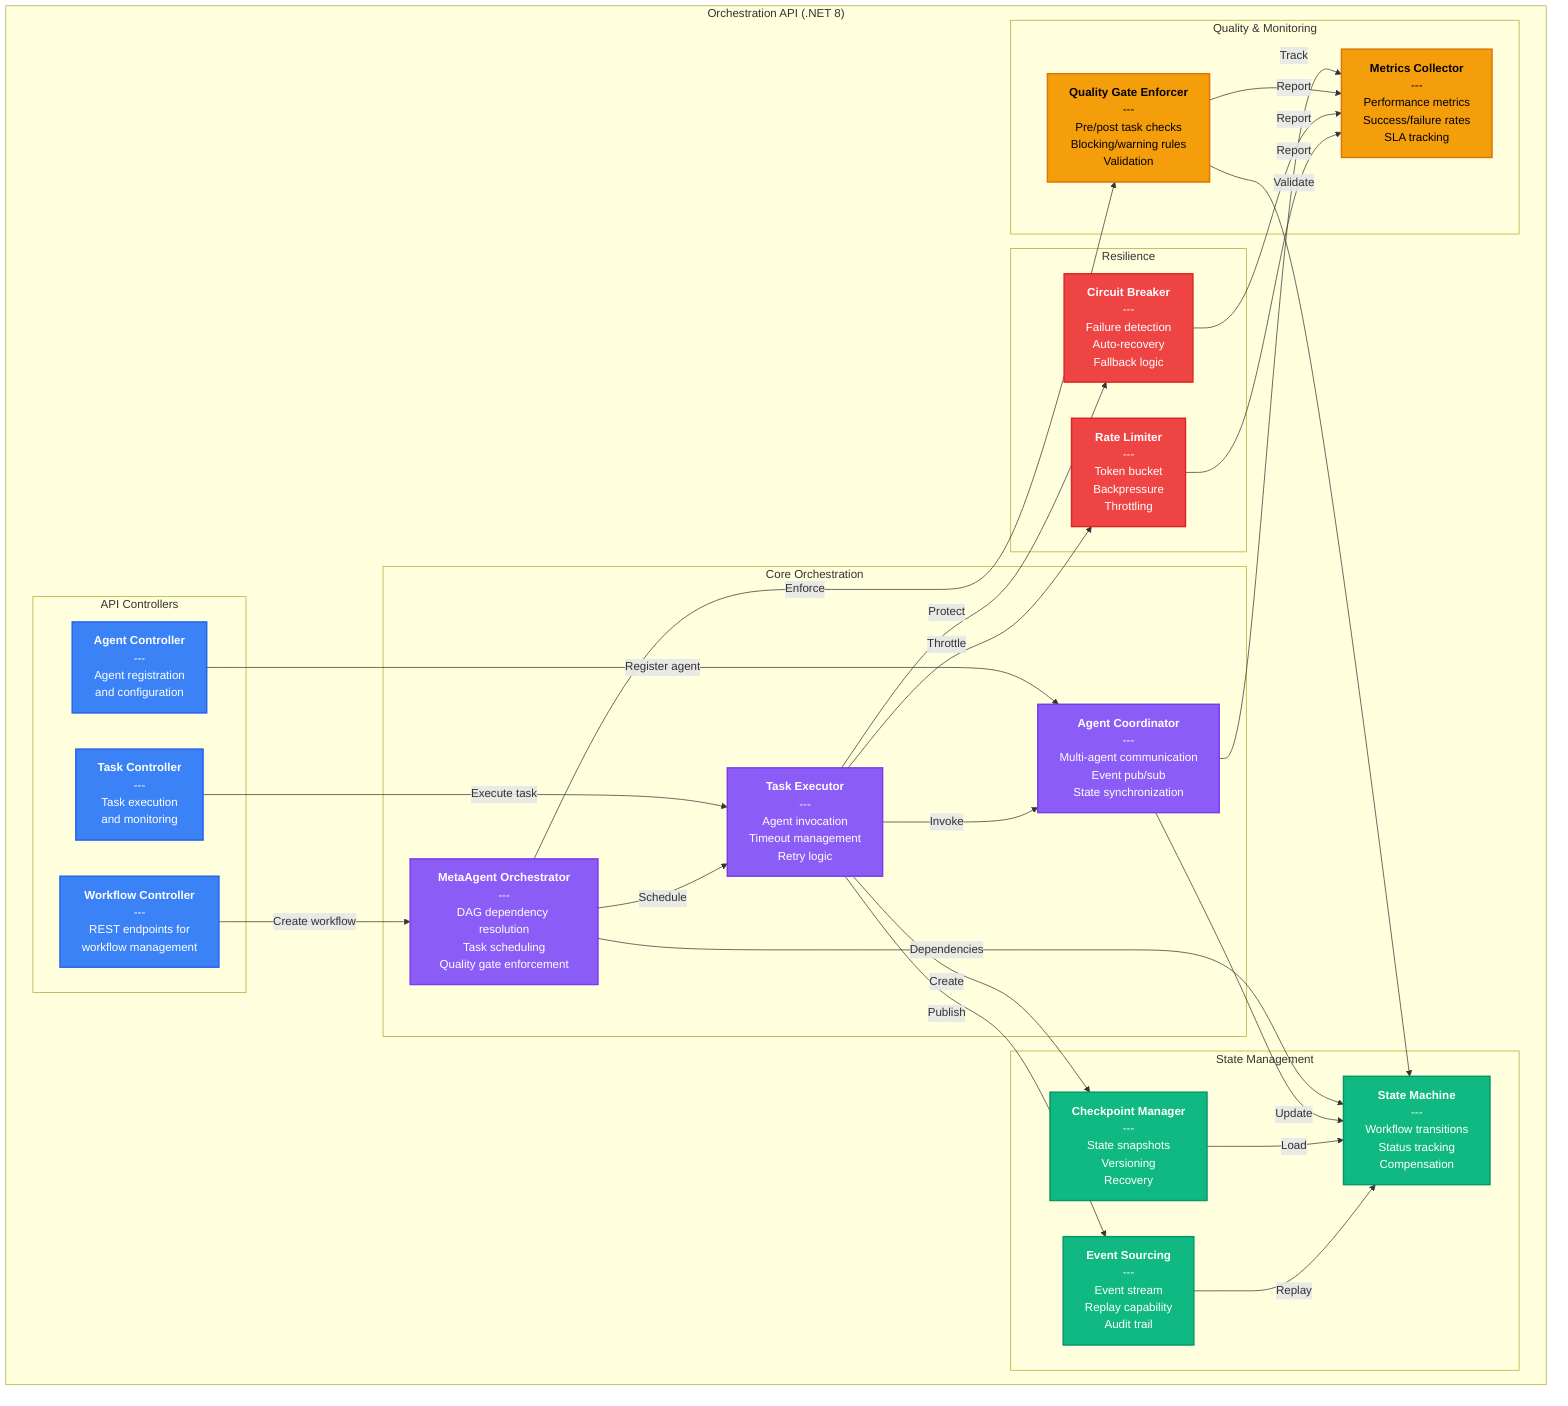 graph TB
    subgraph "Orchestration API (.NET 8)"
        subgraph "API Controllers"
            wfc["<b>Workflow Controller</b><br/>---<br/>REST endpoints for<br/>workflow management"]
            tc["<b>Task Controller</b><br/>---<br/>Task execution<br/>and monitoring"]
            ac["<b>Agent Controller</b><br/>---<br/>Agent registration<br/>and configuration"]
        end

        subgraph "Core Orchestration"
            orch["<b>MetaAgent Orchestrator</b><br/>---<br/>DAG dependency resolution<br/>Task scheduling<br/>Quality gate enforcement"]
            exec["<b>Task Executor</b><br/>---<br/>Agent invocation<br/>Timeout management<br/>Retry logic"]
            coord["<b>Agent Coordinator</b><br/>---<br/>Multi-agent communication<br/>Event pub/sub<br/>State synchronization"]
        end

        subgraph "State Management"
            cp["<b>Checkpoint Manager</b><br/>---<br/>State snapshots<br/>Versioning<br/>Recovery"]
            es["<b>Event Sourcing</b><br/>---<br/>Event stream<br/>Replay capability<br/>Audit trail"]
            sm["<b>State Machine</b><br/>---<br/>Workflow transitions<br/>Status tracking<br/>Compensation"]
        end

        subgraph "Quality & Monitoring"
            qg["<b>Quality Gate Enforcer</b><br/>---<br/>Pre/post task checks<br/>Blocking/warning rules<br/>Validation"]
            mon["<b>Metrics Collector</b><br/>---<br/>Performance metrics<br/>Success/failure rates<br/>SLA tracking"]
        end

        subgraph "Resilience"
            cb["<b>Circuit Breaker</b><br/>---<br/>Failure detection<br/>Auto-recovery<br/>Fallback logic"]
            rl["<b>Rate Limiter</b><br/>---<br/>Token bucket<br/>Backpressure<br/>Throttling"]
        end
    end

    wfc -->|Create workflow| orch
    tc -->|Execute task| exec
    ac -->|Register agent| coord

    orch -->|Schedule| exec
    orch -->|Enforce| qg
    orch -->|Dependencies| sm

    exec -->|Invoke| coord
    exec -->|Create| cp
    exec -->|Publish| es
    exec -->|Protect| cb
    exec -->|Throttle| rl

    coord -->|Update| sm
    coord -->|Track| mon

    cp -->|Load| sm
    es -->|Replay| sm

    qg -->|Validate| sm
    qg -->|Report| mon

    cb -->|Report| mon
    rl -->|Report| mon

    classDef controller fill:#3b82f6,stroke:#2563eb,color:#fff,stroke-width:2px
    classDef core fill:#8b5cf6,stroke:#7c3aed,color:#fff,stroke-width:2px
    classDef state fill:#10b981,stroke:#059669,color:#fff,stroke-width:2px
    classDef quality fill:#f59e0b,stroke:#d97706,color:#000,stroke-width:2px
    classDef resilience fill:#ef4444,stroke:#dc2626,color:#fff,stroke-width:2px

    class wfc,tc,ac controller
    class orch,exec,coord core
    class cp,es,sm state
    class qg,mon quality
    class cb,rl resilience